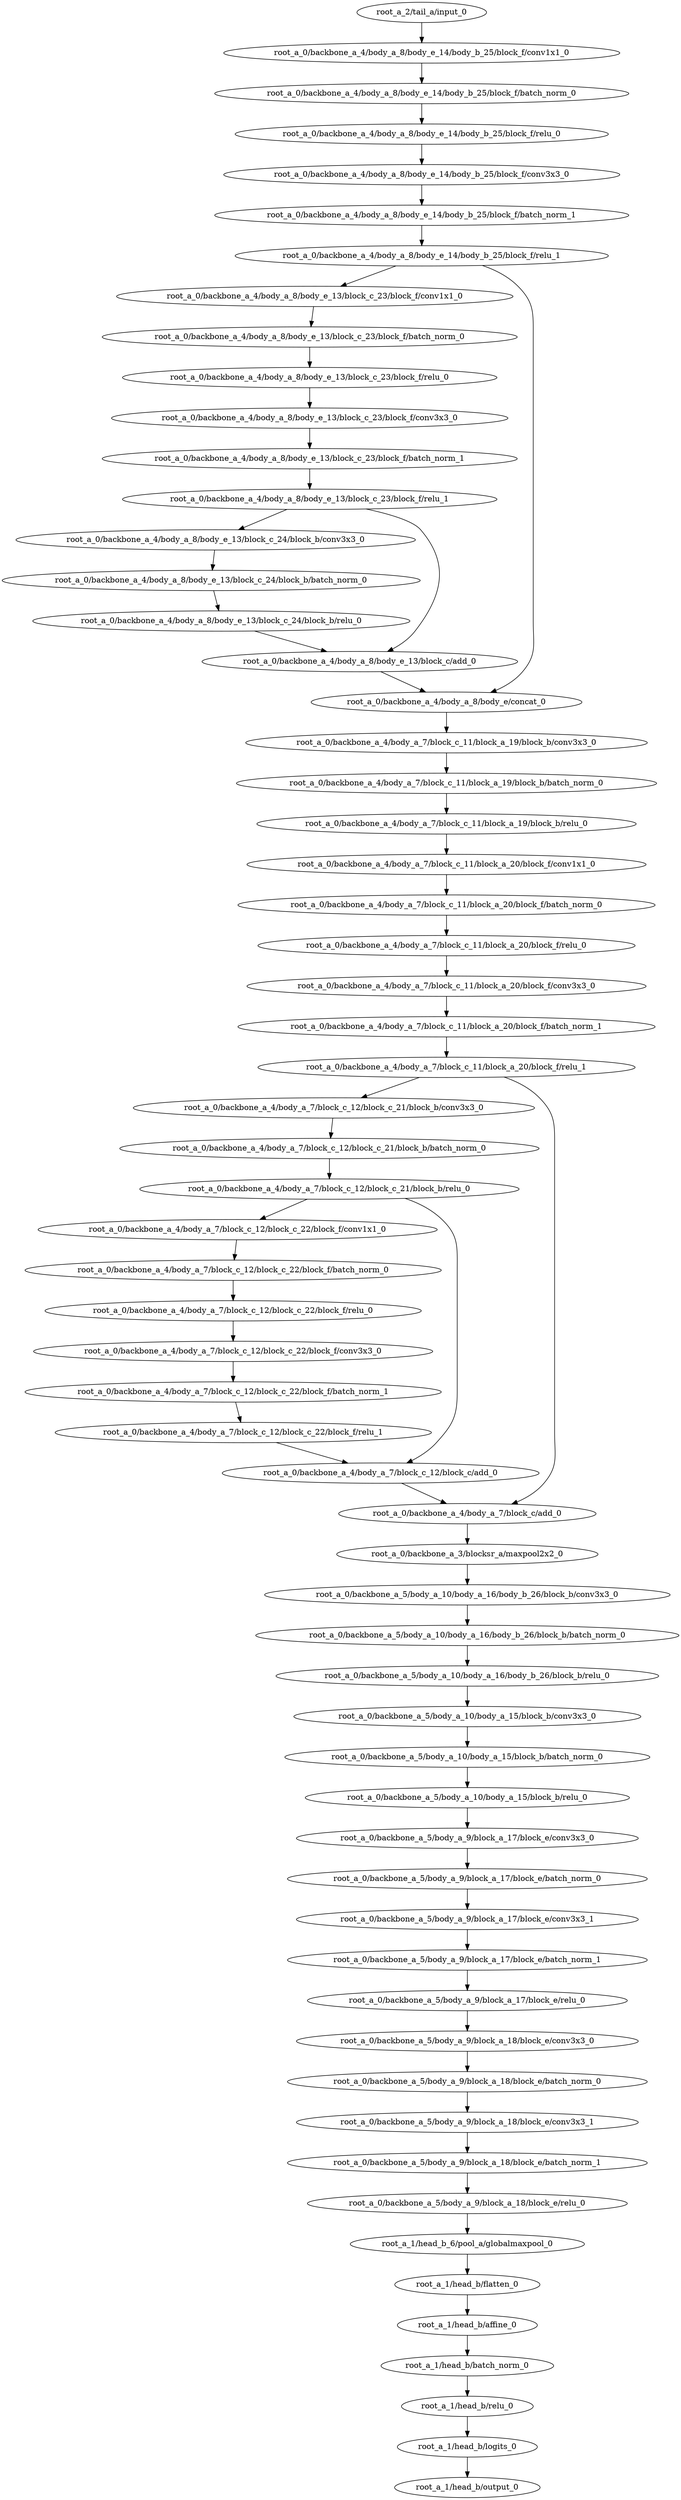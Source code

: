 digraph root_a {
	"root_a_2/tail_a/input_0"
	"root_a_0/backbone_a_4/body_a_8/body_e_14/body_b_25/block_f/conv1x1_0"
	"root_a_0/backbone_a_4/body_a_8/body_e_14/body_b_25/block_f/batch_norm_0"
	"root_a_0/backbone_a_4/body_a_8/body_e_14/body_b_25/block_f/relu_0"
	"root_a_0/backbone_a_4/body_a_8/body_e_14/body_b_25/block_f/conv3x3_0"
	"root_a_0/backbone_a_4/body_a_8/body_e_14/body_b_25/block_f/batch_norm_1"
	"root_a_0/backbone_a_4/body_a_8/body_e_14/body_b_25/block_f/relu_1"
	"root_a_0/backbone_a_4/body_a_8/body_e_13/block_c_23/block_f/conv1x1_0"
	"root_a_0/backbone_a_4/body_a_8/body_e_13/block_c_23/block_f/batch_norm_0"
	"root_a_0/backbone_a_4/body_a_8/body_e_13/block_c_23/block_f/relu_0"
	"root_a_0/backbone_a_4/body_a_8/body_e_13/block_c_23/block_f/conv3x3_0"
	"root_a_0/backbone_a_4/body_a_8/body_e_13/block_c_23/block_f/batch_norm_1"
	"root_a_0/backbone_a_4/body_a_8/body_e_13/block_c_23/block_f/relu_1"
	"root_a_0/backbone_a_4/body_a_8/body_e_13/block_c_24/block_b/conv3x3_0"
	"root_a_0/backbone_a_4/body_a_8/body_e_13/block_c_24/block_b/batch_norm_0"
	"root_a_0/backbone_a_4/body_a_8/body_e_13/block_c_24/block_b/relu_0"
	"root_a_0/backbone_a_4/body_a_8/body_e_13/block_c/add_0"
	"root_a_0/backbone_a_4/body_a_8/body_e/concat_0"
	"root_a_0/backbone_a_4/body_a_7/block_c_11/block_a_19/block_b/conv3x3_0"
	"root_a_0/backbone_a_4/body_a_7/block_c_11/block_a_19/block_b/batch_norm_0"
	"root_a_0/backbone_a_4/body_a_7/block_c_11/block_a_19/block_b/relu_0"
	"root_a_0/backbone_a_4/body_a_7/block_c_11/block_a_20/block_f/conv1x1_0"
	"root_a_0/backbone_a_4/body_a_7/block_c_11/block_a_20/block_f/batch_norm_0"
	"root_a_0/backbone_a_4/body_a_7/block_c_11/block_a_20/block_f/relu_0"
	"root_a_0/backbone_a_4/body_a_7/block_c_11/block_a_20/block_f/conv3x3_0"
	"root_a_0/backbone_a_4/body_a_7/block_c_11/block_a_20/block_f/batch_norm_1"
	"root_a_0/backbone_a_4/body_a_7/block_c_11/block_a_20/block_f/relu_1"
	"root_a_0/backbone_a_4/body_a_7/block_c_12/block_c_21/block_b/conv3x3_0"
	"root_a_0/backbone_a_4/body_a_7/block_c_12/block_c_21/block_b/batch_norm_0"
	"root_a_0/backbone_a_4/body_a_7/block_c_12/block_c_21/block_b/relu_0"
	"root_a_0/backbone_a_4/body_a_7/block_c_12/block_c_22/block_f/conv1x1_0"
	"root_a_0/backbone_a_4/body_a_7/block_c_12/block_c_22/block_f/batch_norm_0"
	"root_a_0/backbone_a_4/body_a_7/block_c_12/block_c_22/block_f/relu_0"
	"root_a_0/backbone_a_4/body_a_7/block_c_12/block_c_22/block_f/conv3x3_0"
	"root_a_0/backbone_a_4/body_a_7/block_c_12/block_c_22/block_f/batch_norm_1"
	"root_a_0/backbone_a_4/body_a_7/block_c_12/block_c_22/block_f/relu_1"
	"root_a_0/backbone_a_4/body_a_7/block_c_12/block_c/add_0"
	"root_a_0/backbone_a_4/body_a_7/block_c/add_0"
	"root_a_0/backbone_a_3/blocksr_a/maxpool2x2_0"
	"root_a_0/backbone_a_5/body_a_10/body_a_16/body_b_26/block_b/conv3x3_0"
	"root_a_0/backbone_a_5/body_a_10/body_a_16/body_b_26/block_b/batch_norm_0"
	"root_a_0/backbone_a_5/body_a_10/body_a_16/body_b_26/block_b/relu_0"
	"root_a_0/backbone_a_5/body_a_10/body_a_15/block_b/conv3x3_0"
	"root_a_0/backbone_a_5/body_a_10/body_a_15/block_b/batch_norm_0"
	"root_a_0/backbone_a_5/body_a_10/body_a_15/block_b/relu_0"
	"root_a_0/backbone_a_5/body_a_9/block_a_17/block_e/conv3x3_0"
	"root_a_0/backbone_a_5/body_a_9/block_a_17/block_e/batch_norm_0"
	"root_a_0/backbone_a_5/body_a_9/block_a_17/block_e/conv3x3_1"
	"root_a_0/backbone_a_5/body_a_9/block_a_17/block_e/batch_norm_1"
	"root_a_0/backbone_a_5/body_a_9/block_a_17/block_e/relu_0"
	"root_a_0/backbone_a_5/body_a_9/block_a_18/block_e/conv3x3_0"
	"root_a_0/backbone_a_5/body_a_9/block_a_18/block_e/batch_norm_0"
	"root_a_0/backbone_a_5/body_a_9/block_a_18/block_e/conv3x3_1"
	"root_a_0/backbone_a_5/body_a_9/block_a_18/block_e/batch_norm_1"
	"root_a_0/backbone_a_5/body_a_9/block_a_18/block_e/relu_0"
	"root_a_1/head_b_6/pool_a/globalmaxpool_0"
	"root_a_1/head_b/flatten_0"
	"root_a_1/head_b/affine_0"
	"root_a_1/head_b/batch_norm_0"
	"root_a_1/head_b/relu_0"
	"root_a_1/head_b/logits_0"
	"root_a_1/head_b/output_0"

	"root_a_2/tail_a/input_0" -> "root_a_0/backbone_a_4/body_a_8/body_e_14/body_b_25/block_f/conv1x1_0"
	"root_a_0/backbone_a_4/body_a_8/body_e_14/body_b_25/block_f/conv1x1_0" -> "root_a_0/backbone_a_4/body_a_8/body_e_14/body_b_25/block_f/batch_norm_0"
	"root_a_0/backbone_a_4/body_a_8/body_e_14/body_b_25/block_f/batch_norm_0" -> "root_a_0/backbone_a_4/body_a_8/body_e_14/body_b_25/block_f/relu_0"
	"root_a_0/backbone_a_4/body_a_8/body_e_14/body_b_25/block_f/relu_0" -> "root_a_0/backbone_a_4/body_a_8/body_e_14/body_b_25/block_f/conv3x3_0"
	"root_a_0/backbone_a_4/body_a_8/body_e_14/body_b_25/block_f/conv3x3_0" -> "root_a_0/backbone_a_4/body_a_8/body_e_14/body_b_25/block_f/batch_norm_1"
	"root_a_0/backbone_a_4/body_a_8/body_e_14/body_b_25/block_f/batch_norm_1" -> "root_a_0/backbone_a_4/body_a_8/body_e_14/body_b_25/block_f/relu_1"
	"root_a_0/backbone_a_4/body_a_8/body_e_14/body_b_25/block_f/relu_1" -> "root_a_0/backbone_a_4/body_a_8/body_e_13/block_c_23/block_f/conv1x1_0"
	"root_a_0/backbone_a_4/body_a_8/body_e_13/block_c_23/block_f/conv1x1_0" -> "root_a_0/backbone_a_4/body_a_8/body_e_13/block_c_23/block_f/batch_norm_0"
	"root_a_0/backbone_a_4/body_a_8/body_e_13/block_c_23/block_f/batch_norm_0" -> "root_a_0/backbone_a_4/body_a_8/body_e_13/block_c_23/block_f/relu_0"
	"root_a_0/backbone_a_4/body_a_8/body_e_13/block_c_23/block_f/relu_0" -> "root_a_0/backbone_a_4/body_a_8/body_e_13/block_c_23/block_f/conv3x3_0"
	"root_a_0/backbone_a_4/body_a_8/body_e_13/block_c_23/block_f/conv3x3_0" -> "root_a_0/backbone_a_4/body_a_8/body_e_13/block_c_23/block_f/batch_norm_1"
	"root_a_0/backbone_a_4/body_a_8/body_e_13/block_c_23/block_f/batch_norm_1" -> "root_a_0/backbone_a_4/body_a_8/body_e_13/block_c_23/block_f/relu_1"
	"root_a_0/backbone_a_4/body_a_8/body_e_13/block_c_23/block_f/relu_1" -> "root_a_0/backbone_a_4/body_a_8/body_e_13/block_c_24/block_b/conv3x3_0"
	"root_a_0/backbone_a_4/body_a_8/body_e_13/block_c_24/block_b/conv3x3_0" -> "root_a_0/backbone_a_4/body_a_8/body_e_13/block_c_24/block_b/batch_norm_0"
	"root_a_0/backbone_a_4/body_a_8/body_e_13/block_c_24/block_b/batch_norm_0" -> "root_a_0/backbone_a_4/body_a_8/body_e_13/block_c_24/block_b/relu_0"
	"root_a_0/backbone_a_4/body_a_8/body_e_13/block_c_24/block_b/relu_0" -> "root_a_0/backbone_a_4/body_a_8/body_e_13/block_c/add_0"
	"root_a_0/backbone_a_4/body_a_8/body_e_13/block_c_23/block_f/relu_1" -> "root_a_0/backbone_a_4/body_a_8/body_e_13/block_c/add_0"
	"root_a_0/backbone_a_4/body_a_8/body_e_13/block_c/add_0" -> "root_a_0/backbone_a_4/body_a_8/body_e/concat_0"
	"root_a_0/backbone_a_4/body_a_8/body_e_14/body_b_25/block_f/relu_1" -> "root_a_0/backbone_a_4/body_a_8/body_e/concat_0"
	"root_a_0/backbone_a_4/body_a_8/body_e/concat_0" -> "root_a_0/backbone_a_4/body_a_7/block_c_11/block_a_19/block_b/conv3x3_0"
	"root_a_0/backbone_a_4/body_a_7/block_c_11/block_a_19/block_b/conv3x3_0" -> "root_a_0/backbone_a_4/body_a_7/block_c_11/block_a_19/block_b/batch_norm_0"
	"root_a_0/backbone_a_4/body_a_7/block_c_11/block_a_19/block_b/batch_norm_0" -> "root_a_0/backbone_a_4/body_a_7/block_c_11/block_a_19/block_b/relu_0"
	"root_a_0/backbone_a_4/body_a_7/block_c_11/block_a_19/block_b/relu_0" -> "root_a_0/backbone_a_4/body_a_7/block_c_11/block_a_20/block_f/conv1x1_0"
	"root_a_0/backbone_a_4/body_a_7/block_c_11/block_a_20/block_f/conv1x1_0" -> "root_a_0/backbone_a_4/body_a_7/block_c_11/block_a_20/block_f/batch_norm_0"
	"root_a_0/backbone_a_4/body_a_7/block_c_11/block_a_20/block_f/batch_norm_0" -> "root_a_0/backbone_a_4/body_a_7/block_c_11/block_a_20/block_f/relu_0"
	"root_a_0/backbone_a_4/body_a_7/block_c_11/block_a_20/block_f/relu_0" -> "root_a_0/backbone_a_4/body_a_7/block_c_11/block_a_20/block_f/conv3x3_0"
	"root_a_0/backbone_a_4/body_a_7/block_c_11/block_a_20/block_f/conv3x3_0" -> "root_a_0/backbone_a_4/body_a_7/block_c_11/block_a_20/block_f/batch_norm_1"
	"root_a_0/backbone_a_4/body_a_7/block_c_11/block_a_20/block_f/batch_norm_1" -> "root_a_0/backbone_a_4/body_a_7/block_c_11/block_a_20/block_f/relu_1"
	"root_a_0/backbone_a_4/body_a_7/block_c_11/block_a_20/block_f/relu_1" -> "root_a_0/backbone_a_4/body_a_7/block_c_12/block_c_21/block_b/conv3x3_0"
	"root_a_0/backbone_a_4/body_a_7/block_c_12/block_c_21/block_b/conv3x3_0" -> "root_a_0/backbone_a_4/body_a_7/block_c_12/block_c_21/block_b/batch_norm_0"
	"root_a_0/backbone_a_4/body_a_7/block_c_12/block_c_21/block_b/batch_norm_0" -> "root_a_0/backbone_a_4/body_a_7/block_c_12/block_c_21/block_b/relu_0"
	"root_a_0/backbone_a_4/body_a_7/block_c_12/block_c_21/block_b/relu_0" -> "root_a_0/backbone_a_4/body_a_7/block_c_12/block_c_22/block_f/conv1x1_0"
	"root_a_0/backbone_a_4/body_a_7/block_c_12/block_c_22/block_f/conv1x1_0" -> "root_a_0/backbone_a_4/body_a_7/block_c_12/block_c_22/block_f/batch_norm_0"
	"root_a_0/backbone_a_4/body_a_7/block_c_12/block_c_22/block_f/batch_norm_0" -> "root_a_0/backbone_a_4/body_a_7/block_c_12/block_c_22/block_f/relu_0"
	"root_a_0/backbone_a_4/body_a_7/block_c_12/block_c_22/block_f/relu_0" -> "root_a_0/backbone_a_4/body_a_7/block_c_12/block_c_22/block_f/conv3x3_0"
	"root_a_0/backbone_a_4/body_a_7/block_c_12/block_c_22/block_f/conv3x3_0" -> "root_a_0/backbone_a_4/body_a_7/block_c_12/block_c_22/block_f/batch_norm_1"
	"root_a_0/backbone_a_4/body_a_7/block_c_12/block_c_22/block_f/batch_norm_1" -> "root_a_0/backbone_a_4/body_a_7/block_c_12/block_c_22/block_f/relu_1"
	"root_a_0/backbone_a_4/body_a_7/block_c_12/block_c_21/block_b/relu_0" -> "root_a_0/backbone_a_4/body_a_7/block_c_12/block_c/add_0"
	"root_a_0/backbone_a_4/body_a_7/block_c_12/block_c_22/block_f/relu_1" -> "root_a_0/backbone_a_4/body_a_7/block_c_12/block_c/add_0"
	"root_a_0/backbone_a_4/body_a_7/block_c_12/block_c/add_0" -> "root_a_0/backbone_a_4/body_a_7/block_c/add_0"
	"root_a_0/backbone_a_4/body_a_7/block_c_11/block_a_20/block_f/relu_1" -> "root_a_0/backbone_a_4/body_a_7/block_c/add_0"
	"root_a_0/backbone_a_4/body_a_7/block_c/add_0" -> "root_a_0/backbone_a_3/blocksr_a/maxpool2x2_0"
	"root_a_0/backbone_a_3/blocksr_a/maxpool2x2_0" -> "root_a_0/backbone_a_5/body_a_10/body_a_16/body_b_26/block_b/conv3x3_0"
	"root_a_0/backbone_a_5/body_a_10/body_a_16/body_b_26/block_b/conv3x3_0" -> "root_a_0/backbone_a_5/body_a_10/body_a_16/body_b_26/block_b/batch_norm_0"
	"root_a_0/backbone_a_5/body_a_10/body_a_16/body_b_26/block_b/batch_norm_0" -> "root_a_0/backbone_a_5/body_a_10/body_a_16/body_b_26/block_b/relu_0"
	"root_a_0/backbone_a_5/body_a_10/body_a_16/body_b_26/block_b/relu_0" -> "root_a_0/backbone_a_5/body_a_10/body_a_15/block_b/conv3x3_0"
	"root_a_0/backbone_a_5/body_a_10/body_a_15/block_b/conv3x3_0" -> "root_a_0/backbone_a_5/body_a_10/body_a_15/block_b/batch_norm_0"
	"root_a_0/backbone_a_5/body_a_10/body_a_15/block_b/batch_norm_0" -> "root_a_0/backbone_a_5/body_a_10/body_a_15/block_b/relu_0"
	"root_a_0/backbone_a_5/body_a_10/body_a_15/block_b/relu_0" -> "root_a_0/backbone_a_5/body_a_9/block_a_17/block_e/conv3x3_0"
	"root_a_0/backbone_a_5/body_a_9/block_a_17/block_e/conv3x3_0" -> "root_a_0/backbone_a_5/body_a_9/block_a_17/block_e/batch_norm_0"
	"root_a_0/backbone_a_5/body_a_9/block_a_17/block_e/batch_norm_0" -> "root_a_0/backbone_a_5/body_a_9/block_a_17/block_e/conv3x3_1"
	"root_a_0/backbone_a_5/body_a_9/block_a_17/block_e/conv3x3_1" -> "root_a_0/backbone_a_5/body_a_9/block_a_17/block_e/batch_norm_1"
	"root_a_0/backbone_a_5/body_a_9/block_a_17/block_e/batch_norm_1" -> "root_a_0/backbone_a_5/body_a_9/block_a_17/block_e/relu_0"
	"root_a_0/backbone_a_5/body_a_9/block_a_17/block_e/relu_0" -> "root_a_0/backbone_a_5/body_a_9/block_a_18/block_e/conv3x3_0"
	"root_a_0/backbone_a_5/body_a_9/block_a_18/block_e/conv3x3_0" -> "root_a_0/backbone_a_5/body_a_9/block_a_18/block_e/batch_norm_0"
	"root_a_0/backbone_a_5/body_a_9/block_a_18/block_e/batch_norm_0" -> "root_a_0/backbone_a_5/body_a_9/block_a_18/block_e/conv3x3_1"
	"root_a_0/backbone_a_5/body_a_9/block_a_18/block_e/conv3x3_1" -> "root_a_0/backbone_a_5/body_a_9/block_a_18/block_e/batch_norm_1"
	"root_a_0/backbone_a_5/body_a_9/block_a_18/block_e/batch_norm_1" -> "root_a_0/backbone_a_5/body_a_9/block_a_18/block_e/relu_0"
	"root_a_0/backbone_a_5/body_a_9/block_a_18/block_e/relu_0" -> "root_a_1/head_b_6/pool_a/globalmaxpool_0"
	"root_a_1/head_b_6/pool_a/globalmaxpool_0" -> "root_a_1/head_b/flatten_0"
	"root_a_1/head_b/flatten_0" -> "root_a_1/head_b/affine_0"
	"root_a_1/head_b/affine_0" -> "root_a_1/head_b/batch_norm_0"
	"root_a_1/head_b/batch_norm_0" -> "root_a_1/head_b/relu_0"
	"root_a_1/head_b/relu_0" -> "root_a_1/head_b/logits_0"
	"root_a_1/head_b/logits_0" -> "root_a_1/head_b/output_0"

}
